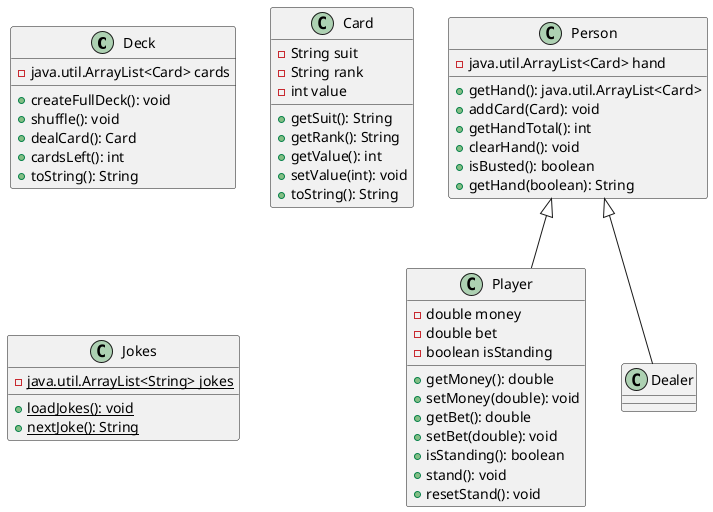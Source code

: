 @startuml

class Deck {
  - java.util.ArrayList<Card> cards
  + createFullDeck(): void
  + shuffle(): void
  + dealCard(): Card
  + cardsLeft(): int
  + toString(): String
}

class Card {
  - String suit
  - String rank
  - int value
  + getSuit(): String
  + getRank(): String
  + getValue(): int
  + setValue(int): void
  + toString(): String
}

class Person {
  - java.util.ArrayList<Card> hand
  + getHand(): java.util.ArrayList<Card>
  + addCard(Card): void
  + getHandTotal(): int
  + clearHand(): void
  + isBusted(): boolean
  + getHand(boolean): String
}

class Player extends Person {
  - double money
  - double bet
  - boolean isStanding
  + getMoney(): double
  + setMoney(double): void
  + getBet(): double
  + setBet(double): void
  + isStanding(): boolean
  + stand(): void
  + resetStand(): void
}

class Dealer extends Person

class Jokes {
  {static} - java.util.ArrayList<String> jokes
  {static} + loadJokes(): void
  {static} + nextJoke(): String
}

@enduml